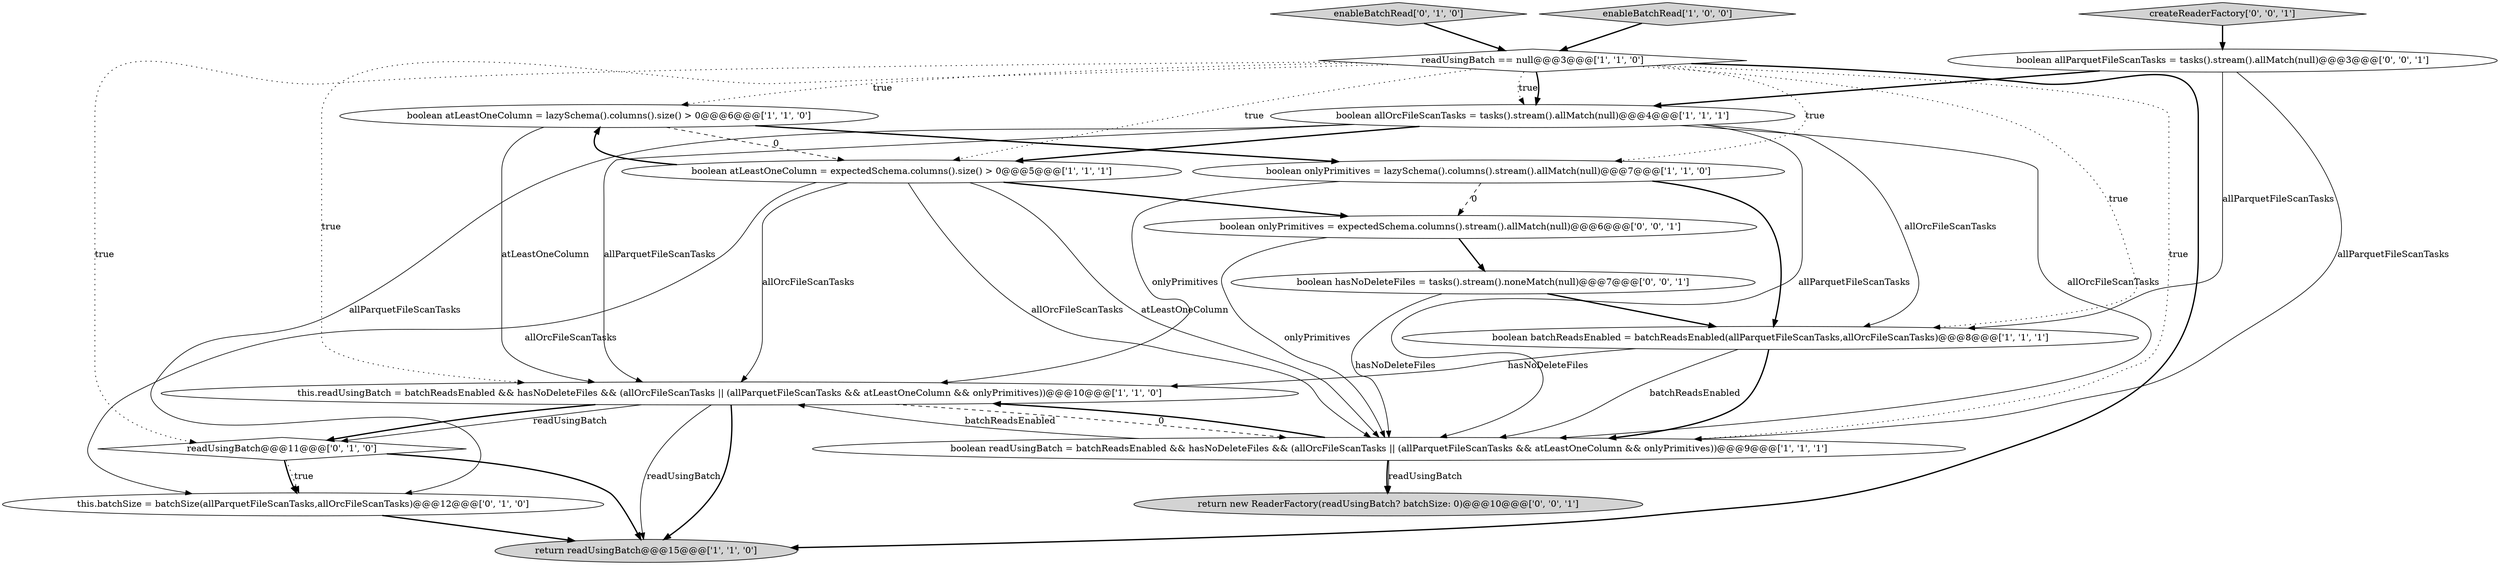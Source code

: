 digraph {
2 [style = filled, label = "boolean onlyPrimitives = lazySchema().columns().stream().allMatch(null)@@@7@@@['1', '1', '0']", fillcolor = white, shape = ellipse image = "AAA0AAABBB1BBB"];
16 [style = filled, label = "boolean hasNoDeleteFiles = tasks().stream().noneMatch(null)@@@7@@@['0', '0', '1']", fillcolor = white, shape = ellipse image = "AAA0AAABBB3BBB"];
6 [style = filled, label = "boolean atLeastOneColumn = lazySchema().columns().size() > 0@@@6@@@['1', '1', '0']", fillcolor = white, shape = ellipse image = "AAA0AAABBB1BBB"];
1 [style = filled, label = "boolean batchReadsEnabled = batchReadsEnabled(allParquetFileScanTasks,allOrcFileScanTasks)@@@8@@@['1', '1', '1']", fillcolor = white, shape = ellipse image = "AAA0AAABBB1BBB"];
3 [style = filled, label = "boolean atLeastOneColumn = expectedSchema.columns().size() > 0@@@5@@@['1', '1', '1']", fillcolor = white, shape = ellipse image = "AAA0AAABBB1BBB"];
12 [style = filled, label = "this.batchSize = batchSize(allParquetFileScanTasks,allOrcFileScanTasks)@@@12@@@['0', '1', '0']", fillcolor = white, shape = ellipse image = "AAA1AAABBB2BBB"];
11 [style = filled, label = "readUsingBatch@@@11@@@['0', '1', '0']", fillcolor = white, shape = diamond image = "AAA1AAABBB2BBB"];
5 [style = filled, label = "readUsingBatch == null@@@3@@@['1', '1', '0']", fillcolor = white, shape = diamond image = "AAA0AAABBB1BBB"];
0 [style = filled, label = "enableBatchRead['1', '0', '0']", fillcolor = lightgray, shape = diamond image = "AAA0AAABBB1BBB"];
14 [style = filled, label = "boolean onlyPrimitives = expectedSchema.columns().stream().allMatch(null)@@@6@@@['0', '0', '1']", fillcolor = white, shape = ellipse image = "AAA0AAABBB3BBB"];
15 [style = filled, label = "createReaderFactory['0', '0', '1']", fillcolor = lightgray, shape = diamond image = "AAA0AAABBB3BBB"];
7 [style = filled, label = "return readUsingBatch@@@15@@@['1', '1', '0']", fillcolor = lightgray, shape = ellipse image = "AAA0AAABBB1BBB"];
9 [style = filled, label = "this.readUsingBatch = batchReadsEnabled && hasNoDeleteFiles && (allOrcFileScanTasks || (allParquetFileScanTasks && atLeastOneColumn && onlyPrimitives))@@@10@@@['1', '1', '0']", fillcolor = white, shape = ellipse image = "AAA0AAABBB1BBB"];
8 [style = filled, label = "boolean allOrcFileScanTasks = tasks().stream().allMatch(null)@@@4@@@['1', '1', '1']", fillcolor = white, shape = ellipse image = "AAA0AAABBB1BBB"];
17 [style = filled, label = "return new ReaderFactory(readUsingBatch? batchSize: 0)@@@10@@@['0', '0', '1']", fillcolor = lightgray, shape = ellipse image = "AAA0AAABBB3BBB"];
13 [style = filled, label = "boolean allParquetFileScanTasks = tasks().stream().allMatch(null)@@@3@@@['0', '0', '1']", fillcolor = white, shape = ellipse image = "AAA0AAABBB3BBB"];
10 [style = filled, label = "enableBatchRead['0', '1', '0']", fillcolor = lightgray, shape = diamond image = "AAA0AAABBB2BBB"];
4 [style = filled, label = "boolean readUsingBatch = batchReadsEnabled && hasNoDeleteFiles && (allOrcFileScanTasks || (allParquetFileScanTasks && atLeastOneColumn && onlyPrimitives))@@@9@@@['1', '1', '1']", fillcolor = white, shape = ellipse image = "AAA0AAABBB1BBB"];
5->8 [style = dotted, label="true"];
12->7 [style = bold, label=""];
1->4 [style = solid, label="batchReadsEnabled"];
3->4 [style = solid, label="atLeastOneColumn"];
3->14 [style = bold, label=""];
5->11 [style = dotted, label="true"];
5->8 [style = bold, label=""];
9->11 [style = bold, label=""];
11->12 [style = bold, label=""];
9->7 [style = solid, label="readUsingBatch"];
14->16 [style = bold, label=""];
13->4 [style = solid, label="allParquetFileScanTasks"];
11->12 [style = dotted, label="true"];
3->4 [style = solid, label="allOrcFileScanTasks"];
9->4 [style = dashed, label="0"];
5->9 [style = dotted, label="true"];
8->4 [style = solid, label="allOrcFileScanTasks"];
5->3 [style = dotted, label="true"];
16->4 [style = solid, label="hasNoDeleteFiles"];
13->1 [style = solid, label="allParquetFileScanTasks"];
8->12 [style = solid, label="allParquetFileScanTasks"];
5->4 [style = dotted, label="true"];
4->17 [style = bold, label=""];
4->17 [style = solid, label="readUsingBatch"];
8->1 [style = solid, label="allOrcFileScanTasks"];
14->4 [style = solid, label="onlyPrimitives"];
6->2 [style = bold, label=""];
8->3 [style = bold, label=""];
3->6 [style = bold, label=""];
11->7 [style = bold, label=""];
1->9 [style = solid, label="hasNoDeleteFiles"];
5->6 [style = dotted, label="true"];
3->12 [style = solid, label="allOrcFileScanTasks"];
16->1 [style = bold, label=""];
6->3 [style = dashed, label="0"];
2->14 [style = dashed, label="0"];
9->11 [style = solid, label="readUsingBatch"];
4->9 [style = bold, label=""];
2->1 [style = bold, label=""];
8->4 [style = solid, label="allParquetFileScanTasks"];
8->9 [style = solid, label="allParquetFileScanTasks"];
15->13 [style = bold, label=""];
1->4 [style = bold, label=""];
4->9 [style = solid, label="batchReadsEnabled"];
6->9 [style = solid, label="atLeastOneColumn"];
5->1 [style = dotted, label="true"];
13->8 [style = bold, label=""];
0->5 [style = bold, label=""];
3->9 [style = solid, label="allOrcFileScanTasks"];
2->9 [style = solid, label="onlyPrimitives"];
5->2 [style = dotted, label="true"];
5->7 [style = bold, label=""];
10->5 [style = bold, label=""];
9->7 [style = bold, label=""];
}

